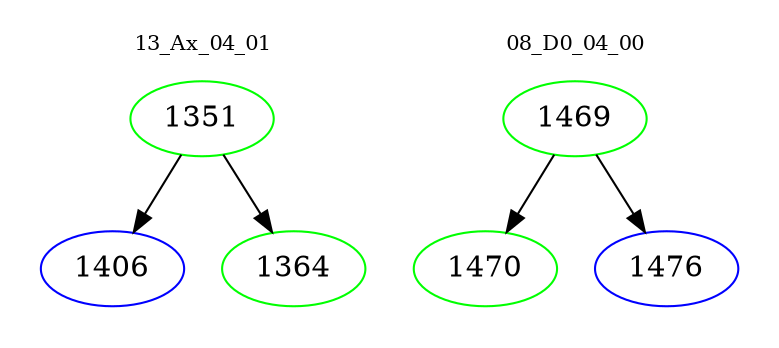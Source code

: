 digraph{
subgraph cluster_0 {
color = white
label = "13_Ax_04_01";
fontsize=10;
T0_1351 [label="1351", color="green"]
T0_1351 -> T0_1406 [color="black"]
T0_1406 [label="1406", color="blue"]
T0_1351 -> T0_1364 [color="black"]
T0_1364 [label="1364", color="green"]
}
subgraph cluster_1 {
color = white
label = "08_D0_04_00";
fontsize=10;
T1_1469 [label="1469", color="green"]
T1_1469 -> T1_1470 [color="black"]
T1_1470 [label="1470", color="green"]
T1_1469 -> T1_1476 [color="black"]
T1_1476 [label="1476", color="blue"]
}
}
